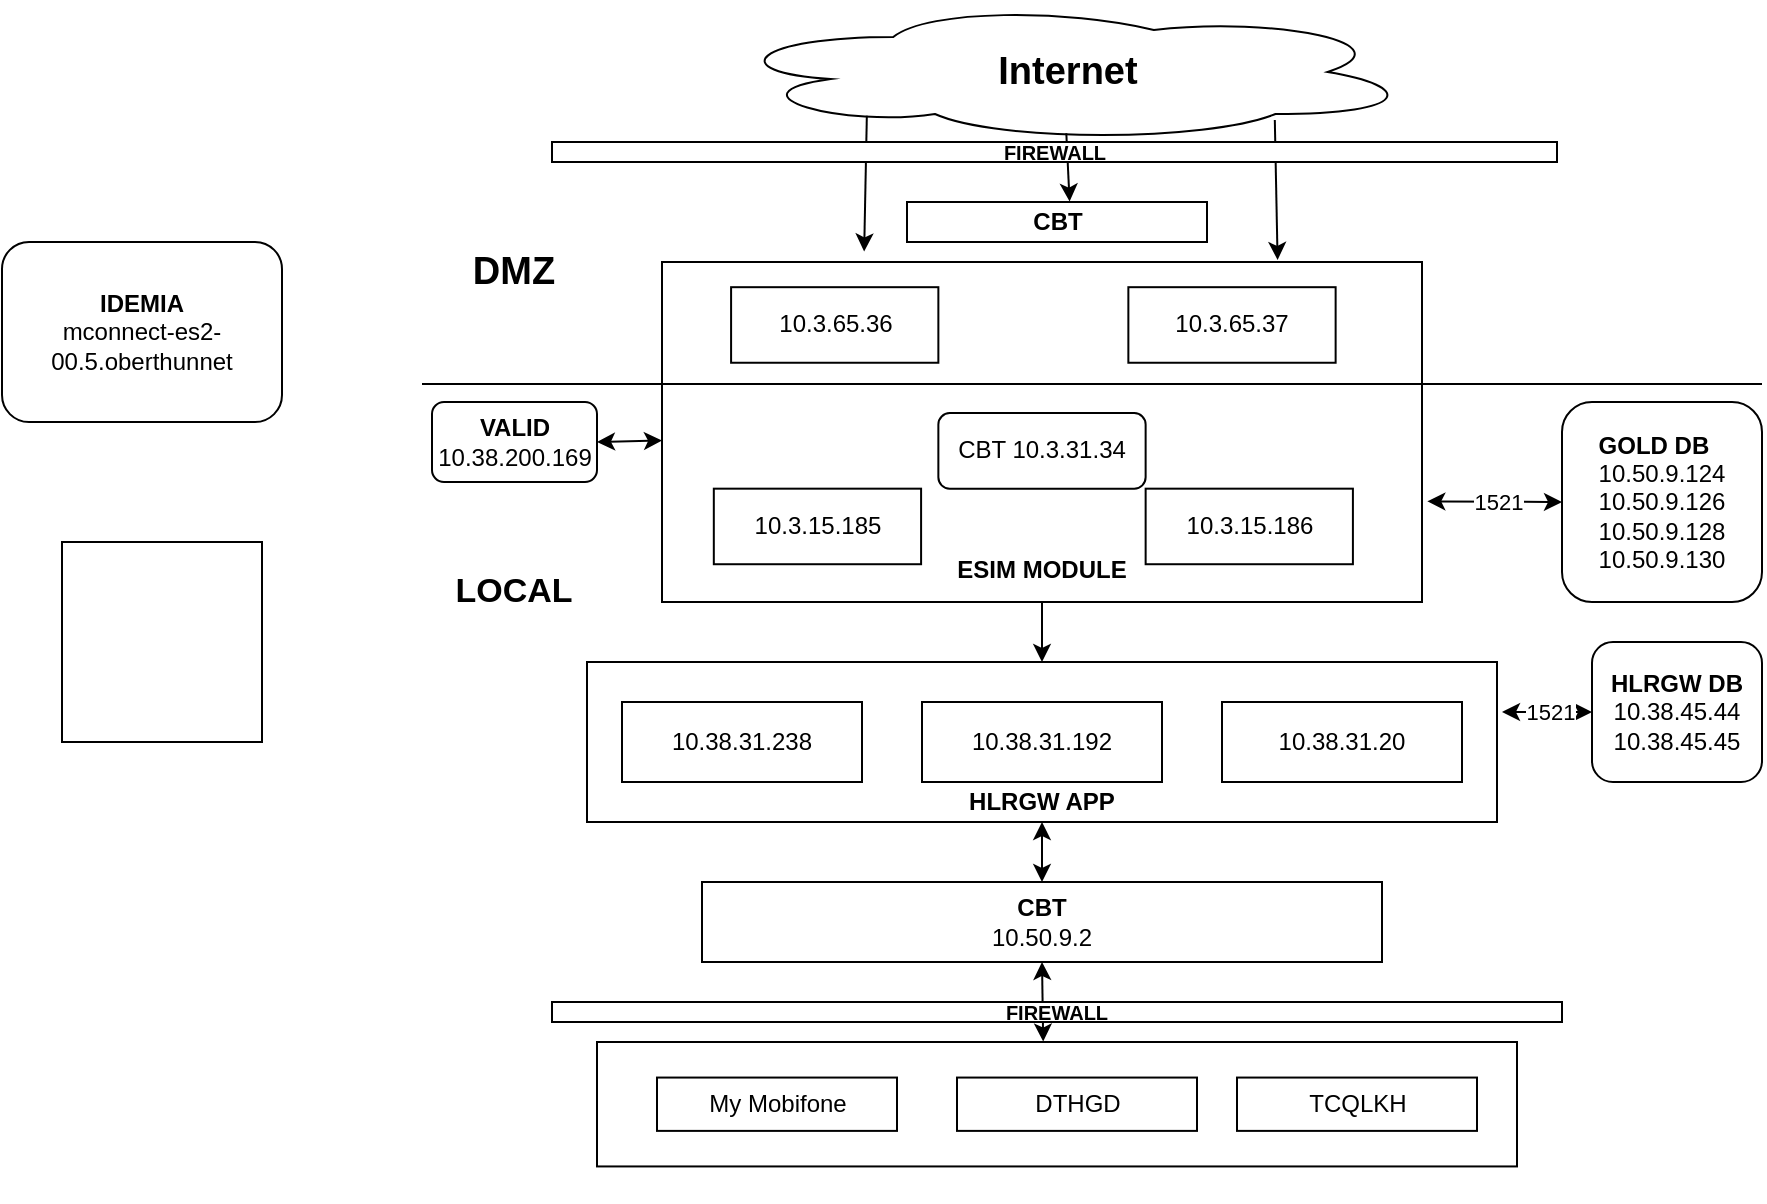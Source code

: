 <mxfile version="21.8.2" type="github">
  <diagram name="Page-1" id="bzogRPKxFsZK3mkTOQ_Y">
    <mxGraphModel dx="5513" dy="1631" grid="1" gridSize="10" guides="1" tooltips="1" connect="1" arrows="1" fold="1" page="1" pageScale="1" pageWidth="850" pageHeight="1100" math="0" shadow="0">
      <root>
        <mxCell id="0" />
        <mxCell id="1" parent="0" />
        <mxCell id="yR07YyQ4Q3w7H8bIqNnl-29" value="" style="group" parent="1" vertex="1" connectable="0">
          <mxGeometry x="-1882.5" y="1000" width="460" height="80" as="geometry" />
        </mxCell>
        <mxCell id="yR07YyQ4Q3w7H8bIqNnl-18" value="" style="rounded=0;whiteSpace=wrap;html=1;" parent="yR07YyQ4Q3w7H8bIqNnl-29" vertex="1">
          <mxGeometry width="460" height="62.222" as="geometry" />
        </mxCell>
        <mxCell id="yR07YyQ4Q3w7H8bIqNnl-19" value="My Mobifone" style="rounded=0;whiteSpace=wrap;html=1;" parent="yR07YyQ4Q3w7H8bIqNnl-29" vertex="1">
          <mxGeometry x="30" y="17.778" width="120" height="26.667" as="geometry" />
        </mxCell>
        <mxCell id="yR07YyQ4Q3w7H8bIqNnl-20" value="DTHGD" style="rounded=0;whiteSpace=wrap;html=1;" parent="yR07YyQ4Q3w7H8bIqNnl-29" vertex="1">
          <mxGeometry x="180" y="17.778" width="120" height="26.667" as="geometry" />
        </mxCell>
        <mxCell id="yR07YyQ4Q3w7H8bIqNnl-21" value="TCQLKH" style="rounded=0;whiteSpace=wrap;html=1;" parent="yR07YyQ4Q3w7H8bIqNnl-29" vertex="1">
          <mxGeometry x="320" y="17.778" width="120" height="26.667" as="geometry" />
        </mxCell>
        <mxCell id="yR07YyQ4Q3w7H8bIqNnl-30" value="" style="rounded=0;whiteSpace=wrap;html=1;" parent="1" vertex="1">
          <mxGeometry x="-2150" y="750" width="100" height="100" as="geometry" />
        </mxCell>
        <mxCell id="yR07YyQ4Q3w7H8bIqNnl-2" value="&lt;div style=&quot;text-align: justify;&quot;&gt;&lt;b style=&quot;background-color: initial;&quot;&gt;GOLD DB&lt;/b&gt;&lt;/div&gt;10.50.9.124&lt;br&gt;10.50.9.126&lt;br&gt;10.50.9.128&lt;br&gt;10.50.9.130" style="rounded=1;whiteSpace=wrap;html=1;" parent="1" vertex="1">
          <mxGeometry x="-1400" y="680" width="100" height="100" as="geometry" />
        </mxCell>
        <mxCell id="yR07YyQ4Q3w7H8bIqNnl-15" value="" style="group" parent="1" vertex="1" connectable="0">
          <mxGeometry x="-1887.5" y="810" width="455" height="80" as="geometry" />
        </mxCell>
        <mxCell id="yR07YyQ4Q3w7H8bIqNnl-11" value="" style="rounded=0;whiteSpace=wrap;html=1;" parent="yR07YyQ4Q3w7H8bIqNnl-15" vertex="1">
          <mxGeometry width="455" height="80" as="geometry" />
        </mxCell>
        <mxCell id="yR07YyQ4Q3w7H8bIqNnl-12" value="10.38.31.238" style="rounded=0;whiteSpace=wrap;html=1;" parent="yR07YyQ4Q3w7H8bIqNnl-15" vertex="1">
          <mxGeometry x="17.5" y="20" width="120" height="40" as="geometry" />
        </mxCell>
        <mxCell id="yR07YyQ4Q3w7H8bIqNnl-13" value="10.38.31.192" style="rounded=0;whiteSpace=wrap;html=1;" parent="yR07YyQ4Q3w7H8bIqNnl-15" vertex="1">
          <mxGeometry x="167.5" y="20" width="120" height="40" as="geometry" />
        </mxCell>
        <mxCell id="yR07YyQ4Q3w7H8bIqNnl-14" value="10.38.31.20" style="rounded=0;whiteSpace=wrap;html=1;" parent="yR07YyQ4Q3w7H8bIqNnl-15" vertex="1">
          <mxGeometry x="317.5" y="20" width="120" height="40" as="geometry" />
        </mxCell>
        <mxCell id="EB7MuM8WLp32s6ghWIR--3" value="&lt;b&gt;HLRGW APP&lt;/b&gt;" style="text;html=1;strokeColor=none;fillColor=none;align=center;verticalAlign=middle;whiteSpace=wrap;rounded=0;" vertex="1" parent="yR07YyQ4Q3w7H8bIqNnl-15">
          <mxGeometry x="167.5" y="60" width="120" height="20" as="geometry" />
        </mxCell>
        <mxCell id="yR07YyQ4Q3w7H8bIqNnl-16" value="&lt;b&gt;CBT&lt;/b&gt;&lt;br&gt;10.50.9.2" style="rounded=0;whiteSpace=wrap;html=1;" parent="1" vertex="1">
          <mxGeometry x="-1830" y="920" width="340" height="40" as="geometry" />
        </mxCell>
        <mxCell id="yR07YyQ4Q3w7H8bIqNnl-22" value="&lt;b&gt;HLRGW DB&lt;/b&gt;&lt;br&gt;10.38.45.44&lt;br&gt;10.38.45.45" style="rounded=1;whiteSpace=wrap;html=1;" parent="1" vertex="1">
          <mxGeometry x="-1385" y="800" width="85" height="70" as="geometry" />
        </mxCell>
        <mxCell id="yR07YyQ4Q3w7H8bIqNnl-24" value="&lt;b&gt;CBT&lt;/b&gt;" style="rounded=0;whiteSpace=wrap;html=1;" parent="1" vertex="1">
          <mxGeometry x="-1727.5" y="580" width="150" height="20" as="geometry" />
        </mxCell>
        <mxCell id="yR07YyQ4Q3w7H8bIqNnl-31" value="" style="group" parent="1" vertex="1" connectable="0">
          <mxGeometry x="-1831.25" y="480" width="357.5" height="70" as="geometry" />
        </mxCell>
        <mxCell id="yR07YyQ4Q3w7H8bIqNnl-26" value="&lt;div style=&quot;text-align: justify;&quot;&gt;&lt;b style=&quot;background-color: initial;&quot;&gt;&lt;font style=&quot;font-size: 19px;&quot;&gt;Internet&lt;/font&gt;&lt;/b&gt;&lt;/div&gt;" style="ellipse;shape=cloud;whiteSpace=wrap;html=1;align=center;" parent="yR07YyQ4Q3w7H8bIqNnl-31" vertex="1">
          <mxGeometry x="10" width="347.5" height="70" as="geometry" />
        </mxCell>
        <mxCell id="yR07YyQ4Q3w7H8bIqNnl-32" value="" style="endArrow=classic;html=1;rounded=0;exitX=0.5;exitY=1;exitDx=0;exitDy=0;" parent="1" source="yR07YyQ4Q3w7H8bIqNnl-5" target="yR07YyQ4Q3w7H8bIqNnl-11" edge="1">
          <mxGeometry width="50" height="50" relative="1" as="geometry">
            <mxPoint x="-1540" y="890" as="sourcePoint" />
            <mxPoint x="-1490" y="840" as="targetPoint" />
          </mxGeometry>
        </mxCell>
        <mxCell id="yR07YyQ4Q3w7H8bIqNnl-34" value="" style="endArrow=classic;startArrow=classic;html=1;rounded=0;entryX=0;entryY=0.5;entryDx=0;entryDy=0;exitX=1.007;exitY=0.704;exitDx=0;exitDy=0;exitPerimeter=0;" parent="1" source="yR07YyQ4Q3w7H8bIqNnl-5" target="yR07YyQ4Q3w7H8bIqNnl-2" edge="1">
          <mxGeometry width="50" height="50" relative="1" as="geometry">
            <mxPoint x="-1400" y="630" as="sourcePoint" />
            <mxPoint x="-1350" y="580" as="targetPoint" />
          </mxGeometry>
        </mxCell>
        <mxCell id="yR07YyQ4Q3w7H8bIqNnl-35" value="1521" style="edgeLabel;html=1;align=center;verticalAlign=middle;resizable=0;points=[];" parent="yR07YyQ4Q3w7H8bIqNnl-34" vertex="1" connectable="0">
          <mxGeometry x="0.053" y="-3" relative="1" as="geometry">
            <mxPoint y="-3" as="offset" />
          </mxGeometry>
        </mxCell>
        <mxCell id="yR07YyQ4Q3w7H8bIqNnl-36" value="" style="endArrow=classic;startArrow=classic;html=1;rounded=0;entryX=0;entryY=0.5;entryDx=0;entryDy=0;" parent="1" target="yR07YyQ4Q3w7H8bIqNnl-22" edge="1">
          <mxGeometry width="50" height="50" relative="1" as="geometry">
            <mxPoint x="-1430" y="835" as="sourcePoint" />
            <mxPoint x="-1220" y="580" as="targetPoint" />
          </mxGeometry>
        </mxCell>
        <mxCell id="yR07YyQ4Q3w7H8bIqNnl-37" value="1521" style="edgeLabel;html=1;align=center;verticalAlign=middle;resizable=0;points=[];" parent="yR07YyQ4Q3w7H8bIqNnl-36" vertex="1" connectable="0">
          <mxGeometry x="0.072" relative="1" as="geometry">
            <mxPoint as="offset" />
          </mxGeometry>
        </mxCell>
        <mxCell id="yR07YyQ4Q3w7H8bIqNnl-39" value="" style="endArrow=classic;html=1;rounded=0;entryX=0.266;entryY=-0.031;entryDx=0;entryDy=0;entryPerimeter=0;exitX=0.212;exitY=0.813;exitDx=0;exitDy=0;exitPerimeter=0;" parent="1" edge="1" target="yR07YyQ4Q3w7H8bIqNnl-5" source="yR07YyQ4Q3w7H8bIqNnl-26">
          <mxGeometry width="50" height="50" relative="1" as="geometry">
            <mxPoint x="-1750" y="540" as="sourcePoint" />
            <mxPoint x="-1850" y="330" as="targetPoint" />
          </mxGeometry>
        </mxCell>
        <mxCell id="yR07YyQ4Q3w7H8bIqNnl-42" value="" style="endArrow=classic;html=1;rounded=0;entryX=0.81;entryY=-0.006;entryDx=0;entryDy=0;entryPerimeter=0;exitX=0.799;exitY=0.843;exitDx=0;exitDy=0;exitPerimeter=0;" parent="1" edge="1" target="yR07YyQ4Q3w7H8bIqNnl-5" source="yR07YyQ4Q3w7H8bIqNnl-26">
          <mxGeometry width="50" height="50" relative="1" as="geometry">
            <mxPoint x="-1480" y="520" as="sourcePoint" />
            <mxPoint x="-1480" y="340" as="targetPoint" />
          </mxGeometry>
        </mxCell>
        <mxCell id="yR07YyQ4Q3w7H8bIqNnl-43" value="" style="endArrow=classic;html=1;rounded=0;entryX=0.542;entryY=-0.01;entryDx=0;entryDy=0;entryPerimeter=0;exitX=0.499;exitY=0.938;exitDx=0;exitDy=0;exitPerimeter=0;" parent="1" source="yR07YyQ4Q3w7H8bIqNnl-26" edge="1" target="yR07YyQ4Q3w7H8bIqNnl-24">
          <mxGeometry width="50" height="50" relative="1" as="geometry">
            <mxPoint x="-1647.25" y="523.18" as="sourcePoint" />
            <mxPoint x="-1647.75" y="560.0" as="targetPoint" />
          </mxGeometry>
        </mxCell>
        <mxCell id="yR07YyQ4Q3w7H8bIqNnl-44" value="" style="endArrow=classic;startArrow=classic;html=1;rounded=0;exitX=1;exitY=0.5;exitDx=0;exitDy=0;" parent="1" source="EB7MuM8WLp32s6ghWIR--14" target="yR07YyQ4Q3w7H8bIqNnl-5" edge="1">
          <mxGeometry width="50" height="50" relative="1" as="geometry">
            <mxPoint x="-1870.168" y="716.337" as="sourcePoint" />
            <mxPoint x="-1870" y="580" as="targetPoint" />
          </mxGeometry>
        </mxCell>
        <mxCell id="EB7MuM8WLp32s6ghWIR--6" value="" style="endArrow=classic;startArrow=classic;html=1;rounded=0;exitX=0.5;exitY=1;exitDx=0;exitDy=0;entryX=0.485;entryY=-0.004;entryDx=0;entryDy=0;entryPerimeter=0;" edge="1" parent="1" source="yR07YyQ4Q3w7H8bIqNnl-16" target="yR07YyQ4Q3w7H8bIqNnl-18">
          <mxGeometry width="50" height="50" relative="1" as="geometry">
            <mxPoint x="-1590" y="800" as="sourcePoint" />
            <mxPoint x="-1655.8" y="1052.44" as="targetPoint" />
          </mxGeometry>
        </mxCell>
        <mxCell id="EB7MuM8WLp32s6ghWIR--7" value="" style="endArrow=classic;startArrow=classic;html=1;rounded=0;exitX=0.5;exitY=1;exitDx=0;exitDy=0;entryX=0.5;entryY=0;entryDx=0;entryDy=0;" edge="1" parent="1" source="EB7MuM8WLp32s6ghWIR--3" target="yR07YyQ4Q3w7H8bIqNnl-16">
          <mxGeometry width="50" height="50" relative="1" as="geometry">
            <mxPoint x="-1590" y="800" as="sourcePoint" />
            <mxPoint x="-1540" y="750" as="targetPoint" />
          </mxGeometry>
        </mxCell>
        <mxCell id="EB7MuM8WLp32s6ghWIR--10" value="" style="group" vertex="1" connectable="0" parent="1">
          <mxGeometry x="-1850" y="610" width="380" height="170" as="geometry" />
        </mxCell>
        <mxCell id="yR07YyQ4Q3w7H8bIqNnl-5" value="" style="rounded=0;whiteSpace=wrap;html=1;" parent="EB7MuM8WLp32s6ghWIR--10" vertex="1">
          <mxGeometry width="380" height="170" as="geometry" />
        </mxCell>
        <mxCell id="yR07YyQ4Q3w7H8bIqNnl-6" value="10.3.65.36" style="rounded=0;whiteSpace=wrap;html=1;" parent="EB7MuM8WLp32s6ghWIR--10" vertex="1">
          <mxGeometry x="34.545" y="12.593" width="103.636" height="37.778" as="geometry" />
        </mxCell>
        <mxCell id="yR07YyQ4Q3w7H8bIqNnl-7" value="10.3.65.37" style="rounded=0;whiteSpace=wrap;html=1;" parent="EB7MuM8WLp32s6ghWIR--10" vertex="1">
          <mxGeometry x="233.182" y="12.593" width="103.636" height="37.778" as="geometry" />
        </mxCell>
        <mxCell id="yR07YyQ4Q3w7H8bIqNnl-8" value="CBT 10.3.31.34" style="rounded=1;whiteSpace=wrap;html=1;" parent="EB7MuM8WLp32s6ghWIR--10" vertex="1">
          <mxGeometry x="138.182" y="75.559" width="103.636" height="37.778" as="geometry" />
        </mxCell>
        <mxCell id="yR07YyQ4Q3w7H8bIqNnl-9" value="10.3.15.185" style="rounded=0;whiteSpace=wrap;html=1;" parent="EB7MuM8WLp32s6ghWIR--10" vertex="1">
          <mxGeometry x="25.909" y="113.333" width="103.636" height="37.778" as="geometry" />
        </mxCell>
        <mxCell id="yR07YyQ4Q3w7H8bIqNnl-10" value="10.3.15.186" style="rounded=0;whiteSpace=wrap;html=1;" parent="EB7MuM8WLp32s6ghWIR--10" vertex="1">
          <mxGeometry x="241.818" y="113.333" width="103.636" height="37.778" as="geometry" />
        </mxCell>
        <mxCell id="EB7MuM8WLp32s6ghWIR--1" value="&lt;b&gt;ESIM MODULE&lt;/b&gt;" style="text;html=1;strokeColor=none;fillColor=none;align=center;verticalAlign=middle;whiteSpace=wrap;rounded=0;" vertex="1" parent="EB7MuM8WLp32s6ghWIR--10">
          <mxGeometry x="120.909" y="144.815" width="138.182" height="18.889" as="geometry" />
        </mxCell>
        <mxCell id="yR07YyQ4Q3w7H8bIqNnl-28" value="&lt;b&gt;IDEMIA&lt;/b&gt;&lt;br&gt;mconnect-es2-00.5.oberthunnet" style="rounded=1;whiteSpace=wrap;html=1;" parent="1" vertex="1">
          <mxGeometry x="-2180" y="600" width="140" height="90" as="geometry" />
        </mxCell>
        <mxCell id="EB7MuM8WLp32s6ghWIR--12" value="&lt;b&gt;&lt;font style=&quot;font-size: 10px;&quot;&gt;FIREWALL&lt;/font&gt;&lt;/b&gt;" style="rounded=0;whiteSpace=wrap;html=1;" vertex="1" parent="1">
          <mxGeometry x="-1905" y="550" width="502.5" height="10" as="geometry" />
        </mxCell>
        <mxCell id="EB7MuM8WLp32s6ghWIR--13" value="&lt;b&gt;&lt;font style=&quot;font-size: 10px;&quot;&gt;FIREWALL&lt;/font&gt;&lt;/b&gt;" style="rounded=0;whiteSpace=wrap;html=1;" vertex="1" parent="1">
          <mxGeometry x="-1905" y="980" width="505" height="10" as="geometry" />
        </mxCell>
        <mxCell id="EB7MuM8WLp32s6ghWIR--11" value="" style="endArrow=none;html=1;rounded=0;" edge="1" parent="1">
          <mxGeometry width="50" height="50" relative="1" as="geometry">
            <mxPoint x="-1970" y="671" as="sourcePoint" />
            <mxPoint x="-1300" y="671" as="targetPoint" />
          </mxGeometry>
        </mxCell>
        <mxCell id="EB7MuM8WLp32s6ghWIR--14" value="&lt;b&gt;VALID&lt;/b&gt;&lt;br style=&quot;border-color: var(--border-color);&quot;&gt;10.38.200.169" style="rounded=1;whiteSpace=wrap;html=1;" vertex="1" parent="1">
          <mxGeometry x="-1965" y="680" width="82.5" height="40" as="geometry" />
        </mxCell>
        <mxCell id="EB7MuM8WLp32s6ghWIR--15" value="&lt;b&gt;&lt;font style=&quot;font-size: 19px;&quot;&gt;DMZ&lt;/font&gt;&lt;/b&gt;" style="text;html=1;strokeColor=none;fillColor=none;align=center;verticalAlign=middle;whiteSpace=wrap;rounded=0;" vertex="1" parent="1">
          <mxGeometry x="-1953.75" y="600" width="60" height="30" as="geometry" />
        </mxCell>
        <mxCell id="EB7MuM8WLp32s6ghWIR--16" value="&lt;b style=&quot;&quot;&gt;&lt;font style=&quot;font-size: 17px;&quot;&gt;LOCAL&lt;/font&gt;&lt;/b&gt;" style="text;html=1;strokeColor=none;fillColor=none;align=center;verticalAlign=middle;whiteSpace=wrap;rounded=0;" vertex="1" parent="1">
          <mxGeometry x="-1953.75" y="760" width="60" height="30" as="geometry" />
        </mxCell>
      </root>
    </mxGraphModel>
  </diagram>
</mxfile>
